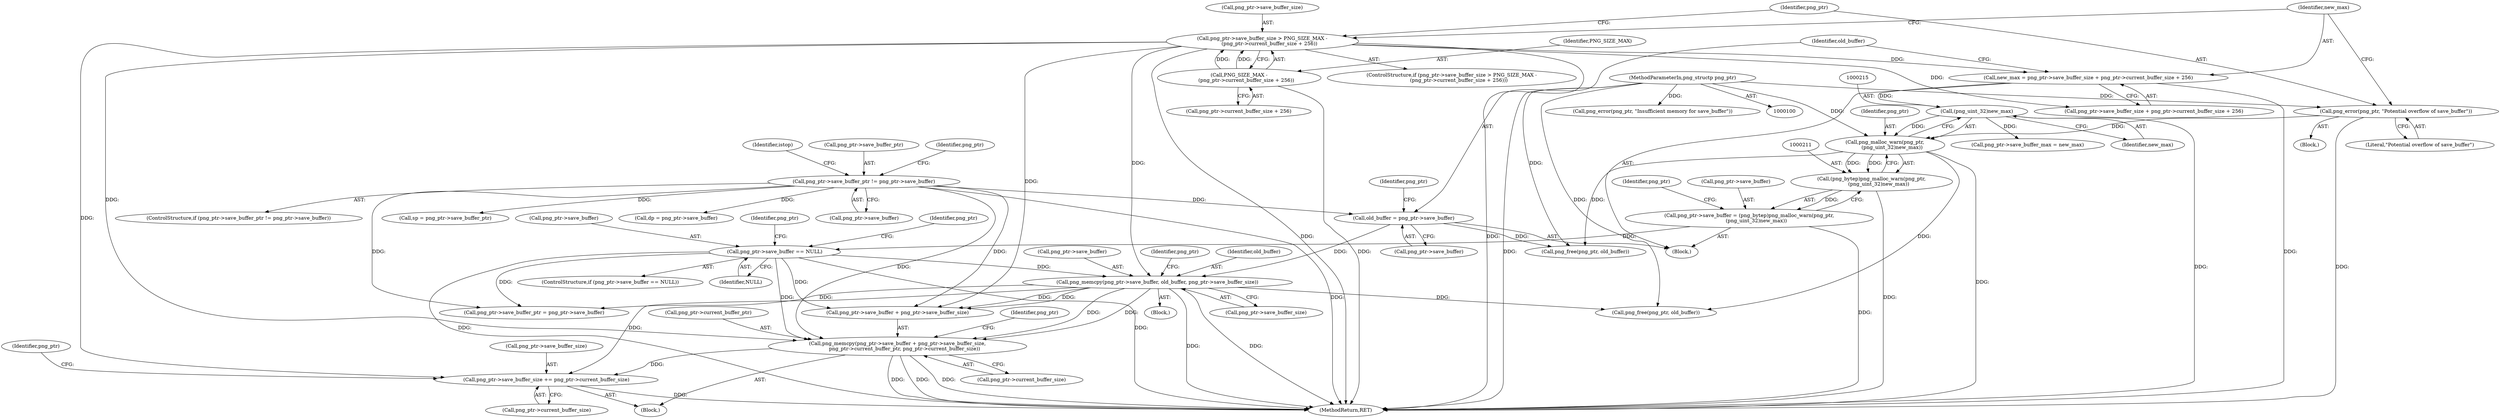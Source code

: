 digraph "0_Chrome_7f3d85b096f66870a15b37c2f40b219b2e292693_6@API" {
"1000253" [label="(Call,png_memcpy(png_ptr->save_buffer + png_ptr->save_buffer_size,\n         png_ptr->current_buffer_ptr, png_ptr->current_buffer_size))"];
"1000232" [label="(Call,png_memcpy(png_ptr->save_buffer, old_buffer, png_ptr->save_buffer_size))"];
"1000218" [label="(Call,png_ptr->save_buffer == NULL)"];
"1000206" [label="(Call,png_ptr->save_buffer = (png_bytep)png_malloc_warn(png_ptr,\n         (png_uint_32)new_max))"];
"1000210" [label="(Call,(png_bytep)png_malloc_warn(png_ptr,\n         (png_uint_32)new_max))"];
"1000212" [label="(Call,png_malloc_warn(png_ptr,\n         (png_uint_32)new_max))"];
"1000187" [label="(Call,png_error(png_ptr, \"Potential overflow of save_buffer\"))"];
"1000101" [label="(MethodParameterIn,png_structp png_ptr)"];
"1000214" [label="(Call,(png_uint_32)new_max)"];
"1000190" [label="(Call,new_max = png_ptr->save_buffer_size + png_ptr->current_buffer_size + 256)"];
"1000175" [label="(Call,png_ptr->save_buffer_size > PNG_SIZE_MAX -\n         (png_ptr->current_buffer_size + 256))"];
"1000179" [label="(Call,PNG_SIZE_MAX -\n         (png_ptr->current_buffer_size + 256))"];
"1000201" [label="(Call,old_buffer = png_ptr->save_buffer)"];
"1000109" [label="(Call,png_ptr->save_buffer_ptr != png_ptr->save_buffer)"];
"1000267" [label="(Call,png_ptr->save_buffer_size += png_ptr->current_buffer_size)"];
"1000279" [label="(Call,png_ptr->save_buffer_ptr = png_ptr->save_buffer)"];
"1000188" [label="(Identifier,png_ptr)"];
"1000175" [label="(Call,png_ptr->save_buffer_size > PNG_SIZE_MAX -\n         (png_ptr->current_buffer_size + 256))"];
"1000224" [label="(Call,png_free(png_ptr, old_buffer))"];
"1000243" [label="(Call,png_ptr->save_buffer_max = new_max)"];
"1000220" [label="(Identifier,png_ptr)"];
"1000122" [label="(Identifier,istop)"];
"1000267" [label="(Call,png_ptr->save_buffer_size += png_ptr->current_buffer_size)"];
"1000186" [label="(Block,)"];
"1000191" [label="(Identifier,new_max)"];
"1000232" [label="(Call,png_memcpy(png_ptr->save_buffer, old_buffer, png_ptr->save_buffer_size))"];
"1000252" [label="(Block,)"];
"1000291" [label="(MethodReturn,RET)"];
"1000212" [label="(Call,png_malloc_warn(png_ptr,\n         (png_uint_32)new_max))"];
"1000137" [label="(Call,dp = png_ptr->save_buffer)"];
"1000222" [label="(Identifier,NULL)"];
"1000180" [label="(Identifier,PNG_SIZE_MAX)"];
"1000206" [label="(Call,png_ptr->save_buffer = (png_bytep)png_malloc_warn(png_ptr,\n         (png_uint_32)new_max))"];
"1000225" [label="(Identifier,png_ptr)"];
"1000109" [label="(Call,png_ptr->save_buffer_ptr != png_ptr->save_buffer)"];
"1000171" [label="(Block,)"];
"1000213" [label="(Identifier,png_ptr)"];
"1000210" [label="(Call,(png_bytep)png_malloc_warn(png_ptr,\n         (png_uint_32)new_max))"];
"1000189" [label="(Literal,\"Potential overflow of save_buffer\")"];
"1000110" [label="(Call,png_ptr->save_buffer_ptr)"];
"1000113" [label="(Call,png_ptr->save_buffer)"];
"1000190" [label="(Call,new_max = png_ptr->save_buffer_size + png_ptr->current_buffer_size + 256)"];
"1000219" [label="(Call,png_ptr->save_buffer)"];
"1000101" [label="(MethodParameterIn,png_structp png_ptr)"];
"1000271" [label="(Call,png_ptr->current_buffer_size)"];
"1000214" [label="(Call,(png_uint_32)new_max)"];
"1000216" [label="(Identifier,new_max)"];
"1000203" [label="(Call,png_ptr->save_buffer)"];
"1000108" [label="(ControlStructure,if (png_ptr->save_buffer_ptr != png_ptr->save_buffer))"];
"1000264" [label="(Call,png_ptr->current_buffer_size)"];
"1000237" [label="(Call,png_ptr->save_buffer_size)"];
"1000217" [label="(ControlStructure,if (png_ptr->save_buffer == NULL))"];
"1000240" [label="(Call,png_free(png_ptr, old_buffer))"];
"1000207" [label="(Call,png_ptr->save_buffer)"];
"1000187" [label="(Call,png_error(png_ptr, \"Potential overflow of save_buffer\"))"];
"1000163" [label="(Identifier,png_ptr)"];
"1000202" [label="(Identifier,old_buffer)"];
"1000233" [label="(Call,png_ptr->save_buffer)"];
"1000241" [label="(Identifier,png_ptr)"];
"1000269" [label="(Identifier,png_ptr)"];
"1000253" [label="(Call,png_memcpy(png_ptr->save_buffer + png_ptr->save_buffer_size,\n         png_ptr->current_buffer_ptr, png_ptr->current_buffer_size))"];
"1000201" [label="(Call,old_buffer = png_ptr->save_buffer)"];
"1000268" [label="(Call,png_ptr->save_buffer_size)"];
"1000179" [label="(Call,PNG_SIZE_MAX -\n         (png_ptr->current_buffer_size + 256))"];
"1000176" [label="(Call,png_ptr->save_buffer_size)"];
"1000192" [label="(Call,png_ptr->save_buffer_size + png_ptr->current_buffer_size + 256)"];
"1000174" [label="(ControlStructure,if (png_ptr->save_buffer_size > PNG_SIZE_MAX -\n         (png_ptr->current_buffer_size + 256)))"];
"1000261" [label="(Call,png_ptr->current_buffer_ptr)"];
"1000231" [label="(Block,)"];
"1000132" [label="(Call,sp = png_ptr->save_buffer_ptr)"];
"1000218" [label="(Call,png_ptr->save_buffer == NULL)"];
"1000276" [label="(Identifier,png_ptr)"];
"1000234" [label="(Identifier,png_ptr)"];
"1000208" [label="(Identifier,png_ptr)"];
"1000236" [label="(Identifier,old_buffer)"];
"1000181" [label="(Call,png_ptr->current_buffer_size + 256)"];
"1000227" [label="(Call,png_error(png_ptr, \"Insufficient memory for save_buffer\"))"];
"1000254" [label="(Call,png_ptr->save_buffer + png_ptr->save_buffer_size)"];
"1000253" -> "1000252"  [label="AST: "];
"1000253" -> "1000264"  [label="CFG: "];
"1000254" -> "1000253"  [label="AST: "];
"1000261" -> "1000253"  [label="AST: "];
"1000264" -> "1000253"  [label="AST: "];
"1000269" -> "1000253"  [label="CFG: "];
"1000253" -> "1000291"  [label="DDG: "];
"1000253" -> "1000291"  [label="DDG: "];
"1000253" -> "1000291"  [label="DDG: "];
"1000232" -> "1000253"  [label="DDG: "];
"1000232" -> "1000253"  [label="DDG: "];
"1000218" -> "1000253"  [label="DDG: "];
"1000109" -> "1000253"  [label="DDG: "];
"1000175" -> "1000253"  [label="DDG: "];
"1000253" -> "1000267"  [label="DDG: "];
"1000232" -> "1000231"  [label="AST: "];
"1000232" -> "1000237"  [label="CFG: "];
"1000233" -> "1000232"  [label="AST: "];
"1000236" -> "1000232"  [label="AST: "];
"1000237" -> "1000232"  [label="AST: "];
"1000241" -> "1000232"  [label="CFG: "];
"1000232" -> "1000291"  [label="DDG: "];
"1000232" -> "1000291"  [label="DDG: "];
"1000218" -> "1000232"  [label="DDG: "];
"1000201" -> "1000232"  [label="DDG: "];
"1000175" -> "1000232"  [label="DDG: "];
"1000232" -> "1000240"  [label="DDG: "];
"1000232" -> "1000254"  [label="DDG: "];
"1000232" -> "1000254"  [label="DDG: "];
"1000232" -> "1000267"  [label="DDG: "];
"1000232" -> "1000279"  [label="DDG: "];
"1000218" -> "1000217"  [label="AST: "];
"1000218" -> "1000222"  [label="CFG: "];
"1000219" -> "1000218"  [label="AST: "];
"1000222" -> "1000218"  [label="AST: "];
"1000225" -> "1000218"  [label="CFG: "];
"1000234" -> "1000218"  [label="CFG: "];
"1000218" -> "1000291"  [label="DDG: "];
"1000218" -> "1000291"  [label="DDG: "];
"1000206" -> "1000218"  [label="DDG: "];
"1000218" -> "1000254"  [label="DDG: "];
"1000218" -> "1000279"  [label="DDG: "];
"1000206" -> "1000171"  [label="AST: "];
"1000206" -> "1000210"  [label="CFG: "];
"1000207" -> "1000206"  [label="AST: "];
"1000210" -> "1000206"  [label="AST: "];
"1000220" -> "1000206"  [label="CFG: "];
"1000206" -> "1000291"  [label="DDG: "];
"1000210" -> "1000206"  [label="DDG: "];
"1000210" -> "1000212"  [label="CFG: "];
"1000211" -> "1000210"  [label="AST: "];
"1000212" -> "1000210"  [label="AST: "];
"1000210" -> "1000291"  [label="DDG: "];
"1000212" -> "1000210"  [label="DDG: "];
"1000212" -> "1000210"  [label="DDG: "];
"1000212" -> "1000214"  [label="CFG: "];
"1000213" -> "1000212"  [label="AST: "];
"1000214" -> "1000212"  [label="AST: "];
"1000212" -> "1000291"  [label="DDG: "];
"1000187" -> "1000212"  [label="DDG: "];
"1000101" -> "1000212"  [label="DDG: "];
"1000214" -> "1000212"  [label="DDG: "];
"1000212" -> "1000224"  [label="DDG: "];
"1000212" -> "1000240"  [label="DDG: "];
"1000187" -> "1000186"  [label="AST: "];
"1000187" -> "1000189"  [label="CFG: "];
"1000188" -> "1000187"  [label="AST: "];
"1000189" -> "1000187"  [label="AST: "];
"1000191" -> "1000187"  [label="CFG: "];
"1000187" -> "1000291"  [label="DDG: "];
"1000101" -> "1000187"  [label="DDG: "];
"1000101" -> "1000100"  [label="AST: "];
"1000101" -> "1000291"  [label="DDG: "];
"1000101" -> "1000224"  [label="DDG: "];
"1000101" -> "1000227"  [label="DDG: "];
"1000101" -> "1000240"  [label="DDG: "];
"1000214" -> "1000216"  [label="CFG: "];
"1000215" -> "1000214"  [label="AST: "];
"1000216" -> "1000214"  [label="AST: "];
"1000214" -> "1000291"  [label="DDG: "];
"1000190" -> "1000214"  [label="DDG: "];
"1000214" -> "1000243"  [label="DDG: "];
"1000190" -> "1000171"  [label="AST: "];
"1000190" -> "1000192"  [label="CFG: "];
"1000191" -> "1000190"  [label="AST: "];
"1000192" -> "1000190"  [label="AST: "];
"1000202" -> "1000190"  [label="CFG: "];
"1000190" -> "1000291"  [label="DDG: "];
"1000175" -> "1000190"  [label="DDG: "];
"1000175" -> "1000174"  [label="AST: "];
"1000175" -> "1000179"  [label="CFG: "];
"1000176" -> "1000175"  [label="AST: "];
"1000179" -> "1000175"  [label="AST: "];
"1000188" -> "1000175"  [label="CFG: "];
"1000191" -> "1000175"  [label="CFG: "];
"1000175" -> "1000291"  [label="DDG: "];
"1000175" -> "1000291"  [label="DDG: "];
"1000179" -> "1000175"  [label="DDG: "];
"1000179" -> "1000175"  [label="DDG: "];
"1000175" -> "1000192"  [label="DDG: "];
"1000175" -> "1000254"  [label="DDG: "];
"1000175" -> "1000267"  [label="DDG: "];
"1000179" -> "1000181"  [label="CFG: "];
"1000180" -> "1000179"  [label="AST: "];
"1000181" -> "1000179"  [label="AST: "];
"1000179" -> "1000291"  [label="DDG: "];
"1000201" -> "1000171"  [label="AST: "];
"1000201" -> "1000203"  [label="CFG: "];
"1000202" -> "1000201"  [label="AST: "];
"1000203" -> "1000201"  [label="AST: "];
"1000208" -> "1000201"  [label="CFG: "];
"1000109" -> "1000201"  [label="DDG: "];
"1000201" -> "1000224"  [label="DDG: "];
"1000109" -> "1000108"  [label="AST: "];
"1000109" -> "1000113"  [label="CFG: "];
"1000110" -> "1000109"  [label="AST: "];
"1000113" -> "1000109"  [label="AST: "];
"1000122" -> "1000109"  [label="CFG: "];
"1000163" -> "1000109"  [label="CFG: "];
"1000109" -> "1000291"  [label="DDG: "];
"1000109" -> "1000132"  [label="DDG: "];
"1000109" -> "1000137"  [label="DDG: "];
"1000109" -> "1000254"  [label="DDG: "];
"1000109" -> "1000279"  [label="DDG: "];
"1000267" -> "1000252"  [label="AST: "];
"1000267" -> "1000271"  [label="CFG: "];
"1000268" -> "1000267"  [label="AST: "];
"1000271" -> "1000267"  [label="AST: "];
"1000276" -> "1000267"  [label="CFG: "];
"1000267" -> "1000291"  [label="DDG: "];
}
